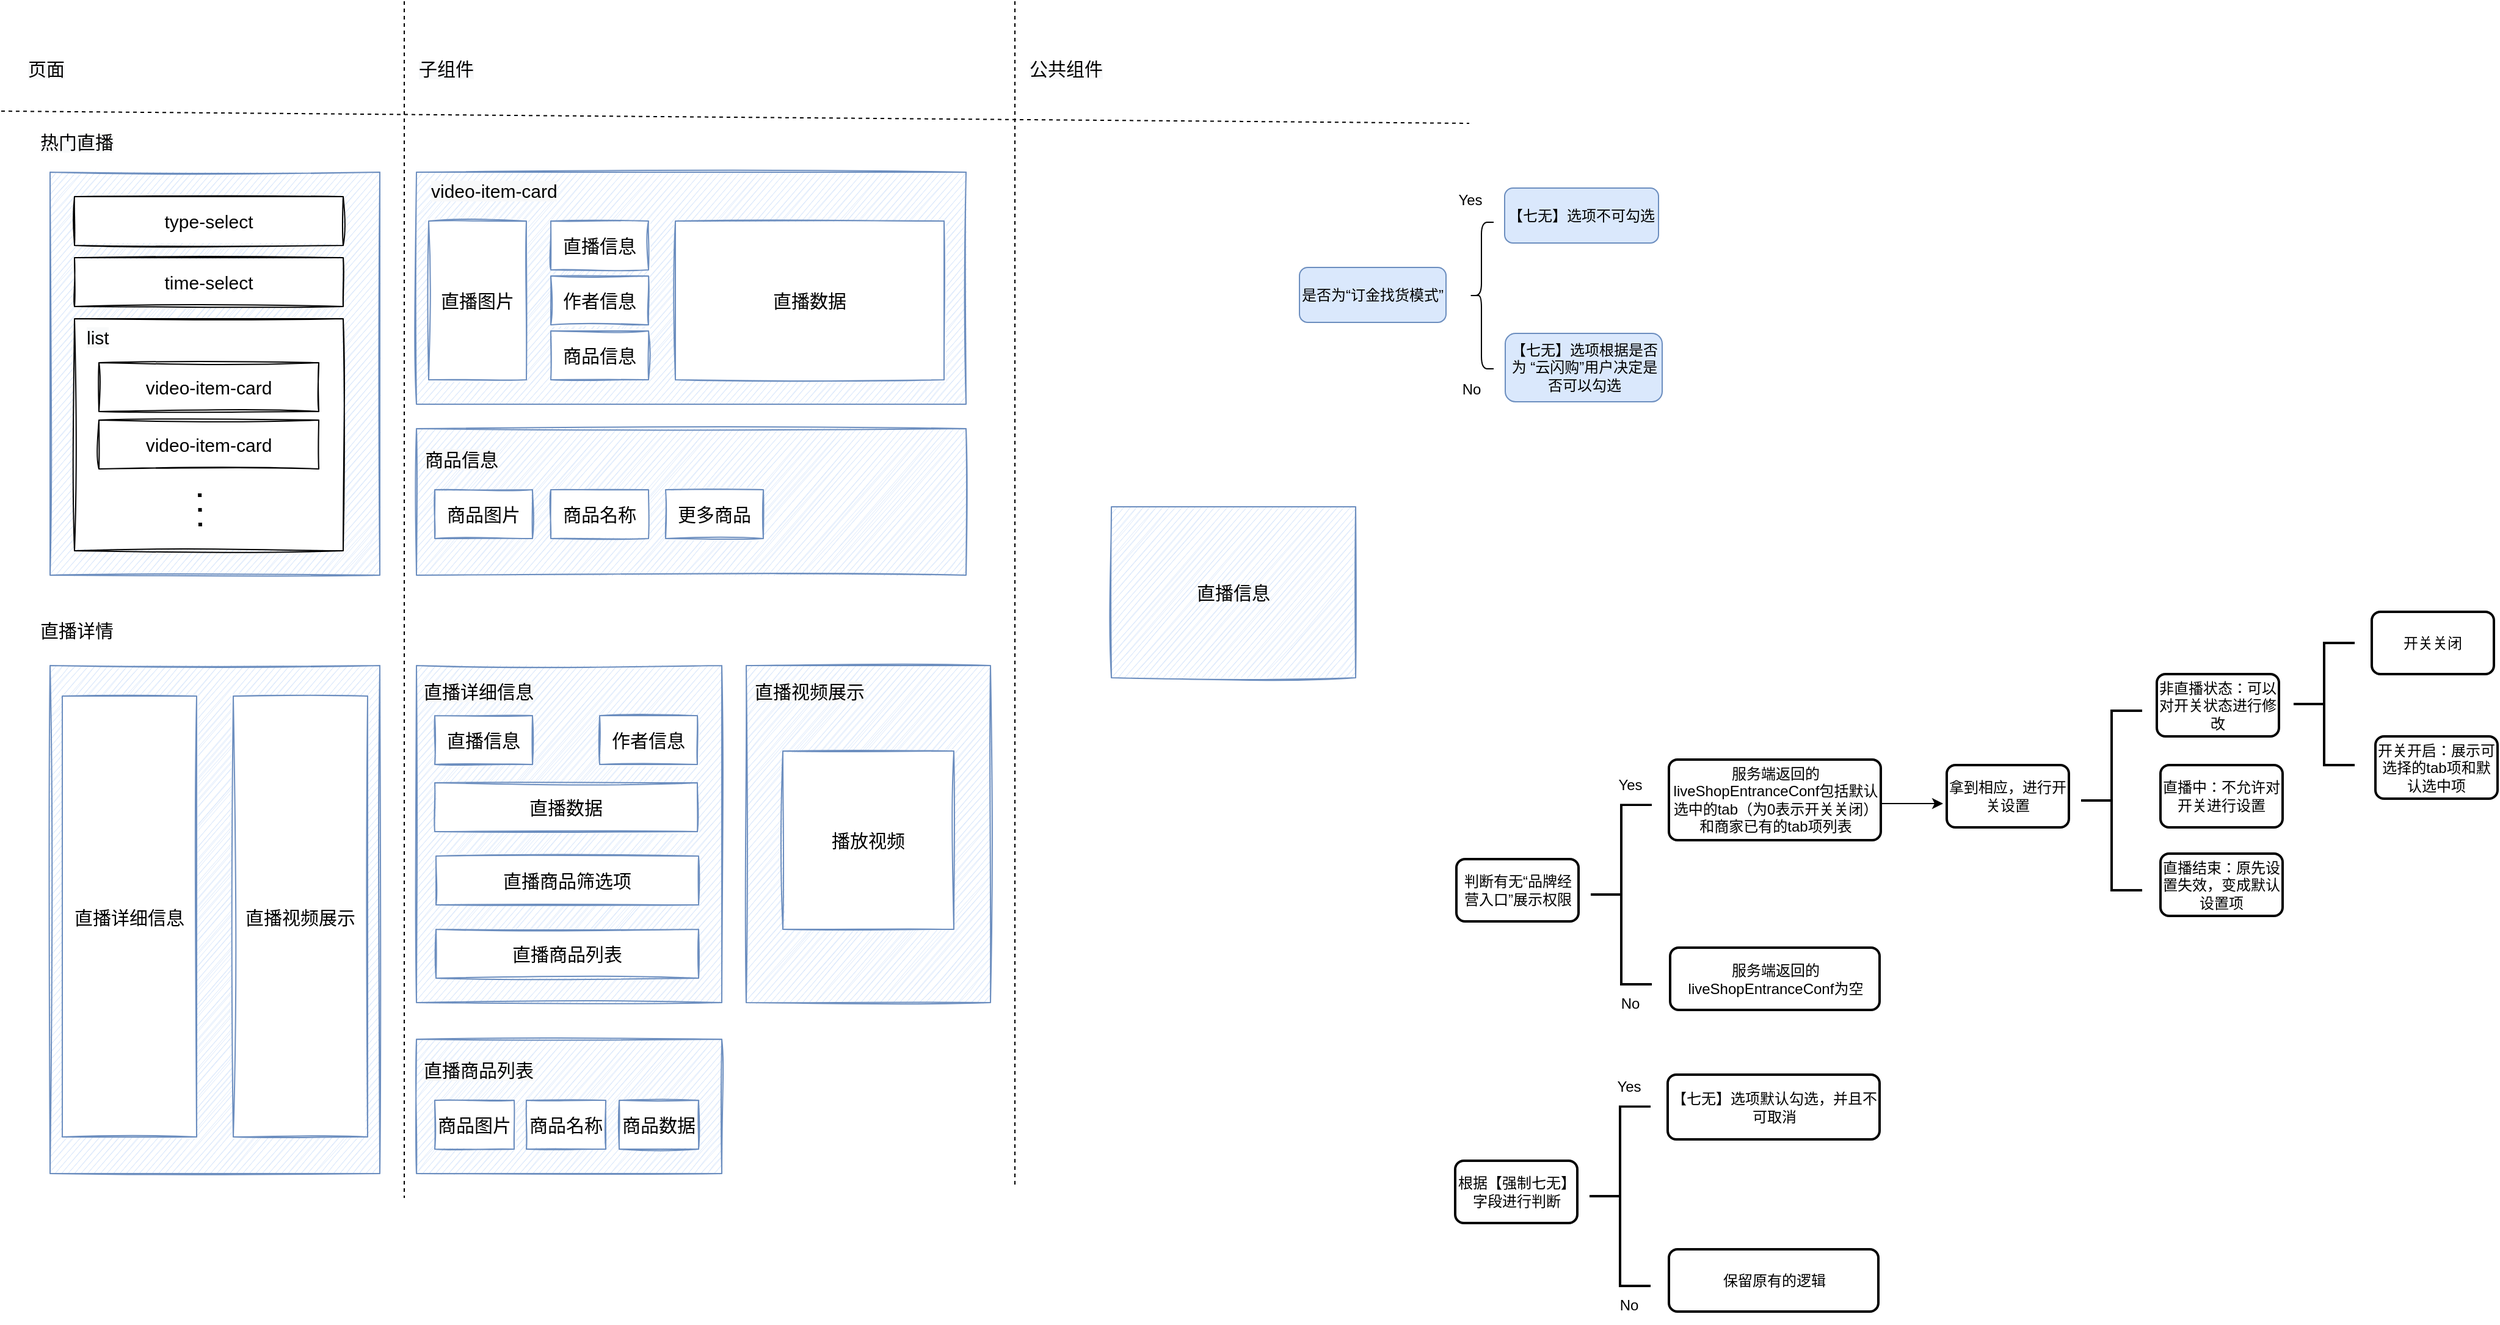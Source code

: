 <mxfile version="20.1.4" type="github">
  <diagram id="Mn_K4a2z4ukTfb5vrJ7c" name="Page-1">
    <mxGraphModel dx="2884" dy="1377" grid="0" gridSize="10" guides="1" tooltips="1" connect="1" arrows="1" fold="1" page="1" pageScale="1" pageWidth="827" pageHeight="1169" math="0" shadow="0">
      <root>
        <mxCell id="0" />
        <mxCell id="1" parent="0" />
        <mxCell id="U4_eQ8hXQtfQl60y-uZD-1" value="" style="rounded=0;whiteSpace=wrap;html=1;fillColor=#dae8fc;strokeColor=#6C8EBF;gradientColor=none;glass=0;shadow=0;sketch=1;" parent="1" vertex="1">
          <mxGeometry x="-10" y="140" width="270" height="330" as="geometry" />
        </mxCell>
        <mxCell id="U4_eQ8hXQtfQl60y-uZD-2" value="" style="endArrow=none;dashed=1;html=1;rounded=0;" parent="1" edge="1">
          <mxGeometry width="50" height="50" relative="1" as="geometry">
            <mxPoint x="-50" y="90" as="sourcePoint" />
            <mxPoint x="1152" y="100" as="targetPoint" />
          </mxGeometry>
        </mxCell>
        <mxCell id="U4_eQ8hXQtfQl60y-uZD-6" value="&lt;span style=&quot;color: rgb(0, 0, 0); font-family: Helvetica; font-style: normal; font-variant-ligatures: normal; font-variant-caps: normal; font-weight: 400; letter-spacing: normal; orphans: 2; text-align: center; text-indent: 0px; text-transform: none; widows: 2; word-spacing: 0px; -webkit-text-stroke-width: 0px; background-color: rgb(248, 249, 250); text-decoration-thickness: initial; text-decoration-style: initial; text-decoration-color: initial; float: none; display: inline !important;&quot;&gt;&lt;font style=&quot;font-size: 15px;&quot;&gt;热门直播&lt;/font&gt;&lt;/span&gt;" style="text;whiteSpace=wrap;html=1;" parent="1" vertex="1">
          <mxGeometry x="-20" y="100" width="80" height="40" as="geometry" />
        </mxCell>
        <mxCell id="U4_eQ8hXQtfQl60y-uZD-7" value="&lt;span style=&quot;font-size: 15px; text-align: center;&quot;&gt;直播详情&lt;/span&gt;" style="text;whiteSpace=wrap;html=1;" parent="1" vertex="1">
          <mxGeometry x="-20" y="500" width="80" height="40" as="geometry" />
        </mxCell>
        <mxCell id="U4_eQ8hXQtfQl60y-uZD-8" value="&lt;span style=&quot;color: rgb(0, 0, 0); font-family: Helvetica; font-style: normal; font-variant-ligatures: normal; font-variant-caps: normal; font-weight: 400; letter-spacing: normal; orphans: 2; text-align: center; text-indent: 0px; text-transform: none; widows: 2; word-spacing: 0px; -webkit-text-stroke-width: 0px; background-color: rgb(248, 249, 250); text-decoration-thickness: initial; text-decoration-style: initial; text-decoration-color: initial; float: none; display: inline !important;&quot;&gt;&lt;font style=&quot;font-size: 15px;&quot;&gt;页面&lt;/font&gt;&lt;/span&gt;" style="text;whiteSpace=wrap;html=1;" parent="1" vertex="1">
          <mxGeometry x="-30" y="40" width="80" height="40" as="geometry" />
        </mxCell>
        <mxCell id="U4_eQ8hXQtfQl60y-uZD-9" value="&lt;span style=&quot;color: rgb(0, 0, 0); font-family: Helvetica; font-style: normal; font-variant-ligatures: normal; font-variant-caps: normal; font-weight: 400; letter-spacing: normal; orphans: 2; text-align: center; text-indent: 0px; text-transform: none; widows: 2; word-spacing: 0px; -webkit-text-stroke-width: 0px; background-color: rgb(248, 249, 250); text-decoration-thickness: initial; text-decoration-style: initial; text-decoration-color: initial; float: none; display: inline !important;&quot;&gt;&lt;font style=&quot;font-size: 15px;&quot;&gt;子组件&lt;/font&gt;&lt;/span&gt;" style="text;whiteSpace=wrap;html=1;" parent="1" vertex="1">
          <mxGeometry x="290" y="40" width="80" height="40" as="geometry" />
        </mxCell>
        <mxCell id="U4_eQ8hXQtfQl60y-uZD-10" value="&lt;span style=&quot;color: rgb(0, 0, 0); font-family: Helvetica; font-style: normal; font-variant-ligatures: normal; font-variant-caps: normal; font-weight: 400; letter-spacing: normal; orphans: 2; text-align: center; text-indent: 0px; text-transform: none; widows: 2; word-spacing: 0px; -webkit-text-stroke-width: 0px; background-color: rgb(248, 249, 250); text-decoration-thickness: initial; text-decoration-style: initial; text-decoration-color: initial; float: none; display: inline !important;&quot;&gt;&lt;font style=&quot;font-size: 15px;&quot;&gt;公共组件&lt;/font&gt;&lt;/span&gt;" style="text;whiteSpace=wrap;html=1;" parent="1" vertex="1">
          <mxGeometry x="790" y="40" width="80" height="40" as="geometry" />
        </mxCell>
        <mxCell id="U4_eQ8hXQtfQl60y-uZD-11" value="" style="endArrow=none;dashed=1;html=1;rounded=0;" parent="1" edge="1">
          <mxGeometry width="50" height="50" relative="1" as="geometry">
            <mxPoint x="280" as="sourcePoint" />
            <mxPoint x="280" y="980" as="targetPoint" />
          </mxGeometry>
        </mxCell>
        <mxCell id="U4_eQ8hXQtfQl60y-uZD-12" value="" style="endArrow=none;dashed=1;html=1;rounded=0;" parent="1" edge="1">
          <mxGeometry width="50" height="50" relative="1" as="geometry">
            <mxPoint x="780" as="sourcePoint" />
            <mxPoint x="780" y="970" as="targetPoint" />
          </mxGeometry>
        </mxCell>
        <mxCell id="U4_eQ8hXQtfQl60y-uZD-13" value="type-select" style="rounded=0;whiteSpace=wrap;html=1;shadow=0;glass=0;sketch=1;fontSize=15;" parent="1" vertex="1">
          <mxGeometry x="10" y="160" width="220" height="40" as="geometry" />
        </mxCell>
        <mxCell id="U4_eQ8hXQtfQl60y-uZD-14" value="time-select" style="rounded=0;whiteSpace=wrap;html=1;shadow=0;glass=0;sketch=1;fontSize=15;" parent="1" vertex="1">
          <mxGeometry x="10" y="210" width="220" height="40" as="geometry" />
        </mxCell>
        <mxCell id="U4_eQ8hXQtfQl60y-uZD-15" value="" style="rounded=0;whiteSpace=wrap;html=1;shadow=0;glass=0;sketch=1;fontSize=15;" parent="1" vertex="1">
          <mxGeometry x="10" y="260" width="220" height="190" as="geometry" />
        </mxCell>
        <mxCell id="U4_eQ8hXQtfQl60y-uZD-16" value="&lt;span style=&quot;color: rgb(0, 0, 0); font-family: Helvetica; font-size: 15px; font-style: normal; font-variant-ligatures: normal; font-variant-caps: normal; font-weight: 400; letter-spacing: normal; orphans: 2; text-align: center; text-indent: 0px; text-transform: none; widows: 2; word-spacing: 0px; -webkit-text-stroke-width: 0px; background-color: rgb(248, 249, 250); text-decoration-thickness: initial; text-decoration-style: initial; text-decoration-color: initial; float: none; display: inline !important;&quot;&gt;list&lt;/span&gt;" style="text;whiteSpace=wrap;html=1;fontSize=15;" parent="1" vertex="1">
          <mxGeometry x="18" y="260" width="110" height="30" as="geometry" />
        </mxCell>
        <mxCell id="U4_eQ8hXQtfQl60y-uZD-17" value="video-item-card" style="rounded=0;whiteSpace=wrap;html=1;shadow=0;glass=0;sketch=1;fontSize=15;" parent="1" vertex="1">
          <mxGeometry x="30" y="343" width="180" height="40" as="geometry" />
        </mxCell>
        <mxCell id="U4_eQ8hXQtfQl60y-uZD-18" value="video-item-card" style="rounded=0;whiteSpace=wrap;html=1;shadow=0;glass=0;sketch=1;fontSize=15;" parent="1" vertex="1">
          <mxGeometry x="30" y="296" width="180" height="40" as="geometry" />
        </mxCell>
        <mxCell id="U4_eQ8hXQtfQl60y-uZD-19" value="" style="endArrow=none;dashed=1;html=1;dashPattern=1 3;strokeWidth=3;rounded=0;fontSize=15;" parent="1" edge="1">
          <mxGeometry width="50" height="50" relative="1" as="geometry">
            <mxPoint x="113" y="430" as="sourcePoint" />
            <mxPoint x="112.5" y="400" as="targetPoint" />
          </mxGeometry>
        </mxCell>
        <mxCell id="U4_eQ8hXQtfQl60y-uZD-20" value="" style="rounded=0;whiteSpace=wrap;html=1;fillColor=#dae8fc;strokeColor=#6C8EBF;gradientColor=none;glass=0;shadow=0;sketch=1;" parent="1" vertex="1">
          <mxGeometry x="290" y="140" width="450" height="190" as="geometry" />
        </mxCell>
        <mxCell id="U4_eQ8hXQtfQl60y-uZD-21" value="&lt;meta charset=&quot;utf-8&quot;&gt;&lt;span style=&quot;color: rgb(0, 0, 0); font-family: Helvetica; font-size: 15px; font-style: normal; font-variant-ligatures: normal; font-variant-caps: normal; font-weight: 400; letter-spacing: normal; orphans: 2; text-align: center; text-indent: 0px; text-transform: none; widows: 2; word-spacing: 0px; -webkit-text-stroke-width: 0px; background-color: rgb(248, 249, 250); text-decoration-thickness: initial; text-decoration-style: initial; text-decoration-color: initial; float: none; display: inline !important;&quot;&gt;video-item-card&lt;/span&gt;" style="text;whiteSpace=wrap;html=1;fontSize=15;" parent="1" vertex="1">
          <mxGeometry x="300" y="140" width="140" height="40" as="geometry" />
        </mxCell>
        <mxCell id="U4_eQ8hXQtfQl60y-uZD-22" value="直播图片" style="rounded=0;whiteSpace=wrap;html=1;shadow=0;glass=0;sketch=1;fontSize=15;strokeColor=#6C8EBF;gradientColor=none;" parent="1" vertex="1">
          <mxGeometry x="300" y="180" width="80" height="130" as="geometry" />
        </mxCell>
        <mxCell id="U4_eQ8hXQtfQl60y-uZD-23" value="直播信息" style="rounded=0;whiteSpace=wrap;html=1;shadow=0;glass=0;sketch=1;fontSize=15;strokeColor=#6C8EBF;gradientColor=none;" parent="1" vertex="1">
          <mxGeometry x="400" y="180" width="80" height="40" as="geometry" />
        </mxCell>
        <mxCell id="U4_eQ8hXQtfQl60y-uZD-24" value="商品信息" style="rounded=0;whiteSpace=wrap;html=1;shadow=0;glass=0;sketch=1;fontSize=15;strokeColor=#6C8EBF;gradientColor=none;" parent="1" vertex="1">
          <mxGeometry x="400" y="270" width="80" height="40" as="geometry" />
        </mxCell>
        <mxCell id="U4_eQ8hXQtfQl60y-uZD-25" value="直播数据" style="rounded=0;whiteSpace=wrap;html=1;shadow=0;glass=0;sketch=1;fontSize=15;strokeColor=#6C8EBF;gradientColor=none;" parent="1" vertex="1">
          <mxGeometry x="502" y="180" width="220" height="130" as="geometry" />
        </mxCell>
        <mxCell id="U4_eQ8hXQtfQl60y-uZD-26" value="作者信息" style="rounded=0;whiteSpace=wrap;html=1;shadow=0;glass=0;sketch=1;fontSize=15;strokeColor=#6C8EBF;gradientColor=none;" parent="1" vertex="1">
          <mxGeometry x="400" y="225" width="80" height="40" as="geometry" />
        </mxCell>
        <mxCell id="U4_eQ8hXQtfQl60y-uZD-27" value="" style="rounded=0;whiteSpace=wrap;html=1;fillColor=#dae8fc;strokeColor=#6C8EBF;gradientColor=none;glass=0;shadow=0;sketch=1;" parent="1" vertex="1">
          <mxGeometry x="290" y="350" width="450" height="120" as="geometry" />
        </mxCell>
        <mxCell id="U4_eQ8hXQtfQl60y-uZD-28" value="&lt;meta charset=&quot;utf-8&quot;&gt;&lt;span style=&quot;color: rgb(0, 0, 0); font-family: Helvetica; font-size: 15px; font-style: normal; font-variant-ligatures: normal; font-variant-caps: normal; font-weight: 400; letter-spacing: normal; orphans: 2; text-align: center; text-indent: 0px; text-transform: none; widows: 2; word-spacing: 0px; -webkit-text-stroke-width: 0px; background-color: rgb(248, 249, 250); text-decoration-thickness: initial; text-decoration-style: initial; text-decoration-color: initial; float: none; display: inline !important;&quot;&gt;商品信息&lt;/span&gt;" style="text;whiteSpace=wrap;html=1;fontSize=15;" parent="1" vertex="1">
          <mxGeometry x="295" y="360" width="90" height="40" as="geometry" />
        </mxCell>
        <mxCell id="U4_eQ8hXQtfQl60y-uZD-29" value="商品图片" style="rounded=0;whiteSpace=wrap;html=1;shadow=0;glass=0;sketch=1;fontSize=15;strokeColor=#6C8EBF;gradientColor=none;" parent="1" vertex="1">
          <mxGeometry x="305" y="400" width="80" height="40" as="geometry" />
        </mxCell>
        <mxCell id="U4_eQ8hXQtfQl60y-uZD-30" value="商品名称" style="rounded=0;whiteSpace=wrap;html=1;shadow=0;glass=0;sketch=1;fontSize=15;strokeColor=#6C8EBF;gradientColor=none;" parent="1" vertex="1">
          <mxGeometry x="400" y="400" width="80" height="40" as="geometry" />
        </mxCell>
        <mxCell id="U4_eQ8hXQtfQl60y-uZD-31" value="更多商品" style="rounded=0;whiteSpace=wrap;html=1;shadow=0;glass=0;sketch=1;fontSize=15;strokeColor=#6C8EBF;gradientColor=none;" parent="1" vertex="1">
          <mxGeometry x="494" y="400" width="80" height="40" as="geometry" />
        </mxCell>
        <mxCell id="U4_eQ8hXQtfQl60y-uZD-33" value="" style="rounded=0;whiteSpace=wrap;html=1;fillColor=#dae8fc;strokeColor=#6C8EBF;gradientColor=none;glass=0;shadow=0;sketch=1;" parent="1" vertex="1">
          <mxGeometry x="-10" y="544" width="270" height="416" as="geometry" />
        </mxCell>
        <mxCell id="U4_eQ8hXQtfQl60y-uZD-34" value="直播详细信息" style="rounded=0;whiteSpace=wrap;html=1;shadow=0;glass=0;sketch=1;fontSize=15;strokeColor=#6C8EBF;gradientColor=none;" parent="1" vertex="1">
          <mxGeometry y="569" width="110" height="361" as="geometry" />
        </mxCell>
        <mxCell id="U4_eQ8hXQtfQl60y-uZD-35" value="直播视频展示" style="rounded=0;whiteSpace=wrap;html=1;shadow=0;glass=0;sketch=1;fontSize=15;strokeColor=#6C8EBF;gradientColor=none;" parent="1" vertex="1">
          <mxGeometry x="140" y="569" width="110" height="361" as="geometry" />
        </mxCell>
        <mxCell id="U4_eQ8hXQtfQl60y-uZD-36" value="" style="rounded=0;whiteSpace=wrap;html=1;fillColor=#dae8fc;strokeColor=#6C8EBF;gradientColor=none;glass=0;shadow=0;sketch=1;" parent="1" vertex="1">
          <mxGeometry x="290" y="544" width="250" height="276" as="geometry" />
        </mxCell>
        <mxCell id="U4_eQ8hXQtfQl60y-uZD-37" value="&lt;meta charset=&quot;utf-8&quot;&gt;&lt;span style=&quot;color: rgb(0, 0, 0); font-family: Helvetica; font-size: 15px; font-style: normal; font-variant-ligatures: normal; font-variant-caps: normal; font-weight: 400; letter-spacing: normal; orphans: 2; text-align: center; text-indent: 0px; text-transform: none; widows: 2; word-spacing: 0px; -webkit-text-stroke-width: 0px; background-color: rgb(248, 249, 250); text-decoration-thickness: initial; text-decoration-style: initial; text-decoration-color: initial; float: none; display: inline !important;&quot;&gt;直播详细信息&lt;/span&gt;" style="text;whiteSpace=wrap;html=1;fontSize=15;" parent="1" vertex="1">
          <mxGeometry x="294" y="550" width="120" height="40" as="geometry" />
        </mxCell>
        <mxCell id="U4_eQ8hXQtfQl60y-uZD-38" value="直播信息" style="rounded=0;whiteSpace=wrap;html=1;shadow=0;glass=0;sketch=1;fontSize=15;strokeColor=#6C8EBF;gradientColor=none;" parent="1" vertex="1">
          <mxGeometry x="305" y="585" width="80" height="40" as="geometry" />
        </mxCell>
        <mxCell id="U4_eQ8hXQtfQl60y-uZD-39" value="作者信息" style="rounded=0;whiteSpace=wrap;html=1;shadow=0;glass=0;sketch=1;fontSize=15;strokeColor=#6C8EBF;gradientColor=none;" parent="1" vertex="1">
          <mxGeometry x="440" y="585" width="80" height="40" as="geometry" />
        </mxCell>
        <mxCell id="U4_eQ8hXQtfQl60y-uZD-40" value="直播数据" style="rounded=0;whiteSpace=wrap;html=1;shadow=0;glass=0;sketch=1;fontSize=15;strokeColor=#6C8EBF;gradientColor=none;" parent="1" vertex="1">
          <mxGeometry x="305" y="640" width="215" height="40" as="geometry" />
        </mxCell>
        <mxCell id="U4_eQ8hXQtfQl60y-uZD-41" value="直播商品筛选项" style="rounded=0;whiteSpace=wrap;html=1;shadow=0;glass=0;sketch=1;fontSize=15;strokeColor=#6C8EBF;gradientColor=none;" parent="1" vertex="1">
          <mxGeometry x="306" y="700" width="215" height="40" as="geometry" />
        </mxCell>
        <mxCell id="U4_eQ8hXQtfQl60y-uZD-42" value="直播商品列表" style="rounded=0;whiteSpace=wrap;html=1;shadow=0;glass=0;sketch=1;fontSize=15;strokeColor=#6C8EBF;gradientColor=none;" parent="1" vertex="1">
          <mxGeometry x="306" y="760" width="215" height="40" as="geometry" />
        </mxCell>
        <mxCell id="U4_eQ8hXQtfQl60y-uZD-43" value="" style="rounded=0;whiteSpace=wrap;html=1;fillColor=#dae8fc;strokeColor=#6C8EBF;gradientColor=none;glass=0;shadow=0;sketch=1;" parent="1" vertex="1">
          <mxGeometry x="560" y="544" width="200" height="276" as="geometry" />
        </mxCell>
        <mxCell id="U4_eQ8hXQtfQl60y-uZD-45" value="&lt;meta charset=&quot;utf-8&quot;&gt;&lt;span style=&quot;color: rgb(0, 0, 0); font-family: Helvetica; font-size: 15px; font-style: normal; font-variant-ligatures: normal; font-variant-caps: normal; font-weight: 400; letter-spacing: normal; orphans: 2; text-align: center; text-indent: 0px; text-transform: none; widows: 2; word-spacing: 0px; -webkit-text-stroke-width: 0px; background-color: rgb(248, 249, 250); text-decoration-thickness: initial; text-decoration-style: initial; text-decoration-color: initial; float: none; display: inline !important;&quot;&gt;直播视频展示&lt;/span&gt;" style="text;whiteSpace=wrap;html=1;fontSize=15;" parent="1" vertex="1">
          <mxGeometry x="565" y="550" width="120" height="40" as="geometry" />
        </mxCell>
        <mxCell id="U4_eQ8hXQtfQl60y-uZD-46" value="播放视频" style="rounded=0;whiteSpace=wrap;html=1;shadow=0;glass=0;sketch=1;fontSize=15;strokeColor=#6C8EBF;gradientColor=none;" parent="1" vertex="1">
          <mxGeometry x="590" y="614" width="140" height="146" as="geometry" />
        </mxCell>
        <mxCell id="U4_eQ8hXQtfQl60y-uZD-47" value="" style="rounded=0;whiteSpace=wrap;html=1;fillColor=#dae8fc;strokeColor=#6C8EBF;gradientColor=none;glass=0;shadow=0;sketch=1;" parent="1" vertex="1">
          <mxGeometry x="290" y="850" width="250" height="110" as="geometry" />
        </mxCell>
        <mxCell id="U4_eQ8hXQtfQl60y-uZD-48" value="&lt;meta charset=&quot;utf-8&quot;&gt;&lt;span style=&quot;color: rgb(0, 0, 0); font-family: Helvetica; font-size: 15px; font-style: normal; font-variant-ligatures: normal; font-variant-caps: normal; font-weight: 400; letter-spacing: normal; orphans: 2; text-align: center; text-indent: 0px; text-transform: none; widows: 2; word-spacing: 0px; -webkit-text-stroke-width: 0px; background-color: rgb(248, 249, 250); text-decoration-thickness: initial; text-decoration-style: initial; text-decoration-color: initial; float: none; display: inline !important;&quot;&gt;直播商品列表&lt;/span&gt;" style="text;whiteSpace=wrap;html=1;fontSize=15;" parent="1" vertex="1">
          <mxGeometry x="294" y="860" width="120" height="40" as="geometry" />
        </mxCell>
        <mxCell id="U4_eQ8hXQtfQl60y-uZD-49" value="商品图片" style="rounded=0;whiteSpace=wrap;html=1;shadow=0;glass=0;sketch=1;fontSize=15;strokeColor=#6C8EBF;gradientColor=none;" parent="1" vertex="1">
          <mxGeometry x="305" y="900" width="65" height="40" as="geometry" />
        </mxCell>
        <mxCell id="U4_eQ8hXQtfQl60y-uZD-50" value="商品名称" style="rounded=0;whiteSpace=wrap;html=1;shadow=0;glass=0;sketch=1;fontSize=15;strokeColor=#6C8EBF;gradientColor=none;" parent="1" vertex="1">
          <mxGeometry x="380" y="900" width="65" height="40" as="geometry" />
        </mxCell>
        <mxCell id="U4_eQ8hXQtfQl60y-uZD-51" value="商品数据" style="rounded=0;whiteSpace=wrap;html=1;shadow=0;glass=0;sketch=1;fontSize=15;strokeColor=#6C8EBF;gradientColor=none;" parent="1" vertex="1">
          <mxGeometry x="456" y="900" width="65" height="40" as="geometry" />
        </mxCell>
        <mxCell id="U4_eQ8hXQtfQl60y-uZD-52" value="直播信息" style="rounded=0;whiteSpace=wrap;html=1;shadow=0;glass=0;sketch=1;fontSize=15;strokeColor=#6c8ebf;fillColor=#dae8fc;" parent="1" vertex="1">
          <mxGeometry x="859" y="414" width="200" height="140" as="geometry" />
        </mxCell>
        <mxCell id="WP6hprnHiG_sowA_D06u-1" value="拿到相应，进行开关设置" style="rounded=1;whiteSpace=wrap;html=1;absoluteArcSize=1;arcSize=14;strokeWidth=2;" vertex="1" parent="1">
          <mxGeometry x="1543" y="625.5" width="100" height="51" as="geometry" />
        </mxCell>
        <mxCell id="WP6hprnHiG_sowA_D06u-3" value="" style="strokeWidth=2;html=1;shape=mxgraph.flowchart.annotation_2;align=left;labelPosition=right;pointerEvents=1;" vertex="1" parent="1">
          <mxGeometry x="1653" y="581" width="50" height="147" as="geometry" />
        </mxCell>
        <mxCell id="WP6hprnHiG_sowA_D06u-4" value="直播中：不允许对开关进行设置" style="rounded=1;whiteSpace=wrap;html=1;absoluteArcSize=1;arcSize=14;strokeWidth=2;" vertex="1" parent="1">
          <mxGeometry x="1718" y="625.5" width="100" height="51" as="geometry" />
        </mxCell>
        <mxCell id="WP6hprnHiG_sowA_D06u-5" value="直播结束：原先设置失效，变成默认设置项" style="rounded=1;whiteSpace=wrap;html=1;absoluteArcSize=1;arcSize=14;strokeWidth=2;" vertex="1" parent="1">
          <mxGeometry x="1718" y="698" width="100" height="51" as="geometry" />
        </mxCell>
        <mxCell id="WP6hprnHiG_sowA_D06u-6" value="开关关闭" style="rounded=1;whiteSpace=wrap;html=1;absoluteArcSize=1;arcSize=14;strokeWidth=2;" vertex="1" parent="1">
          <mxGeometry x="1891" y="500" width="100" height="51" as="geometry" />
        </mxCell>
        <mxCell id="WP6hprnHiG_sowA_D06u-7" value="开关开启：展示可选择的tab项和默认选中项" style="rounded=1;whiteSpace=wrap;html=1;absoluteArcSize=1;arcSize=14;strokeWidth=2;" vertex="1" parent="1">
          <mxGeometry x="1894" y="602" width="100" height="51" as="geometry" />
        </mxCell>
        <mxCell id="WP6hprnHiG_sowA_D06u-8" value="非直播状态：可以对开关状态进行修改" style="rounded=1;whiteSpace=wrap;html=1;absoluteArcSize=1;arcSize=14;strokeWidth=2;" vertex="1" parent="1">
          <mxGeometry x="1715" y="551" width="100" height="51" as="geometry" />
        </mxCell>
        <mxCell id="WP6hprnHiG_sowA_D06u-9" value="" style="strokeWidth=2;html=1;shape=mxgraph.flowchart.annotation_2;align=left;labelPosition=right;pointerEvents=1;" vertex="1" parent="1">
          <mxGeometry x="1827" y="525.5" width="50" height="100" as="geometry" />
        </mxCell>
        <mxCell id="WP6hprnHiG_sowA_D06u-11" value="判断有无“品牌经营入口”展示权限" style="rounded=1;whiteSpace=wrap;html=1;absoluteArcSize=1;arcSize=14;strokeWidth=2;" vertex="1" parent="1">
          <mxGeometry x="1141.5" y="702.5" width="100" height="51" as="geometry" />
        </mxCell>
        <mxCell id="WP6hprnHiG_sowA_D06u-12" value="" style="strokeWidth=2;html=1;shape=mxgraph.flowchart.annotation_2;align=left;labelPosition=right;pointerEvents=1;" vertex="1" parent="1">
          <mxGeometry x="1251.5" y="658" width="50" height="147" as="geometry" />
        </mxCell>
        <mxCell id="WP6hprnHiG_sowA_D06u-14" value="&lt;div&gt;服务端返回的liveShopEntranceConf为空&lt;/div&gt;" style="rounded=1;whiteSpace=wrap;html=1;absoluteArcSize=1;arcSize=14;strokeWidth=2;" vertex="1" parent="1">
          <mxGeometry x="1316.5" y="775" width="171.5" height="51" as="geometry" />
        </mxCell>
        <mxCell id="WP6hprnHiG_sowA_D06u-17" value="服务端返回的liveShopEntranceConf包括默认选中的tab（为0表示开关关闭）和商家已有的tab项列表" style="rounded=1;whiteSpace=wrap;html=1;absoluteArcSize=1;arcSize=14;strokeWidth=2;" vertex="1" parent="1">
          <mxGeometry x="1315.5" y="621" width="173.5" height="66" as="geometry" />
        </mxCell>
        <mxCell id="WP6hprnHiG_sowA_D06u-19" value="Yes" style="rounded=0;whiteSpace=wrap;html=1;strokeWidth=0;strokeColor=none;" vertex="1" parent="1">
          <mxGeometry x="1258" y="627" width="52" height="30" as="geometry" />
        </mxCell>
        <mxCell id="WP6hprnHiG_sowA_D06u-20" value="No" style="rounded=0;whiteSpace=wrap;html=1;strokeWidth=0;strokeColor=none;" vertex="1" parent="1">
          <mxGeometry x="1258" y="806" width="52" height="30" as="geometry" />
        </mxCell>
        <mxCell id="WP6hprnHiG_sowA_D06u-21" value="" style="endArrow=classic;html=1;rounded=0;" edge="1" parent="1">
          <mxGeometry width="50" height="50" relative="1" as="geometry">
            <mxPoint x="1489" y="657" as="sourcePoint" />
            <mxPoint x="1540" y="657" as="targetPoint" />
          </mxGeometry>
        </mxCell>
        <mxCell id="WP6hprnHiG_sowA_D06u-28" value="根据【强制七无】字段进行判断" style="rounded=1;whiteSpace=wrap;html=1;absoluteArcSize=1;arcSize=14;strokeWidth=2;" vertex="1" parent="1">
          <mxGeometry x="1140.5" y="949.5" width="100" height="51" as="geometry" />
        </mxCell>
        <mxCell id="WP6hprnHiG_sowA_D06u-29" value="" style="strokeWidth=2;html=1;shape=mxgraph.flowchart.annotation_2;align=left;labelPosition=right;pointerEvents=1;" vertex="1" parent="1">
          <mxGeometry x="1250.5" y="905" width="50" height="147" as="geometry" />
        </mxCell>
        <mxCell id="WP6hprnHiG_sowA_D06u-30" value="保留原有的逻辑" style="rounded=1;whiteSpace=wrap;html=1;absoluteArcSize=1;arcSize=14;strokeWidth=2;" vertex="1" parent="1">
          <mxGeometry x="1315.5" y="1022" width="171.5" height="51" as="geometry" />
        </mxCell>
        <mxCell id="WP6hprnHiG_sowA_D06u-31" value="【七无】选项默认勾选，并且不可取消" style="rounded=1;whiteSpace=wrap;html=1;absoluteArcSize=1;arcSize=14;strokeWidth=2;" vertex="1" parent="1">
          <mxGeometry x="1314.5" y="879" width="173.5" height="53" as="geometry" />
        </mxCell>
        <mxCell id="WP6hprnHiG_sowA_D06u-32" value="Yes" style="rounded=0;whiteSpace=wrap;html=1;strokeWidth=0;strokeColor=none;" vertex="1" parent="1">
          <mxGeometry x="1257" y="874" width="52" height="30" as="geometry" />
        </mxCell>
        <mxCell id="WP6hprnHiG_sowA_D06u-33" value="No" style="rounded=0;whiteSpace=wrap;html=1;strokeWidth=0;strokeColor=none;" vertex="1" parent="1">
          <mxGeometry x="1257" y="1053" width="52" height="30" as="geometry" />
        </mxCell>
        <mxCell id="WP6hprnHiG_sowA_D06u-34" value="是否为“订金找货模式”" style="rounded=1;whiteSpace=wrap;html=1;strokeWidth=1;fillColor=#dae8fc;strokeColor=#6c8ebf;" vertex="1" parent="1">
          <mxGeometry x="1013" y="218" width="120" height="45" as="geometry" />
        </mxCell>
        <mxCell id="WP6hprnHiG_sowA_D06u-35" value="" style="shape=curlyBracket;whiteSpace=wrap;html=1;rounded=1;strokeWidth=1;" vertex="1" parent="1">
          <mxGeometry x="1152" y="181" width="20" height="120" as="geometry" />
        </mxCell>
        <mxCell id="WP6hprnHiG_sowA_D06u-37" value="【七无】选项不可勾选" style="rounded=1;whiteSpace=wrap;html=1;strokeWidth=1;fillColor=#dae8fc;strokeColor=#6c8ebf;" vertex="1" parent="1">
          <mxGeometry x="1181" y="153" width="126" height="45" as="geometry" />
        </mxCell>
        <mxCell id="WP6hprnHiG_sowA_D06u-38" value="【七无】选项根据是否为 “云闪购”用户决定是否可以勾选" style="rounded=1;whiteSpace=wrap;html=1;strokeWidth=1;fillColor=#dae8fc;strokeColor=#6c8ebf;" vertex="1" parent="1">
          <mxGeometry x="1181.5" y="272" width="128.5" height="56" as="geometry" />
        </mxCell>
        <mxCell id="WP6hprnHiG_sowA_D06u-39" value="Yes" style="rounded=0;whiteSpace=wrap;html=1;strokeWidth=0;strokeColor=none;" vertex="1" parent="1">
          <mxGeometry x="1127" y="148" width="52" height="30" as="geometry" />
        </mxCell>
        <mxCell id="WP6hprnHiG_sowA_D06u-40" value="No" style="rounded=0;whiteSpace=wrap;html=1;strokeWidth=0;strokeColor=none;" vertex="1" parent="1">
          <mxGeometry x="1128" y="303" width="52" height="30" as="geometry" />
        </mxCell>
      </root>
    </mxGraphModel>
  </diagram>
</mxfile>
